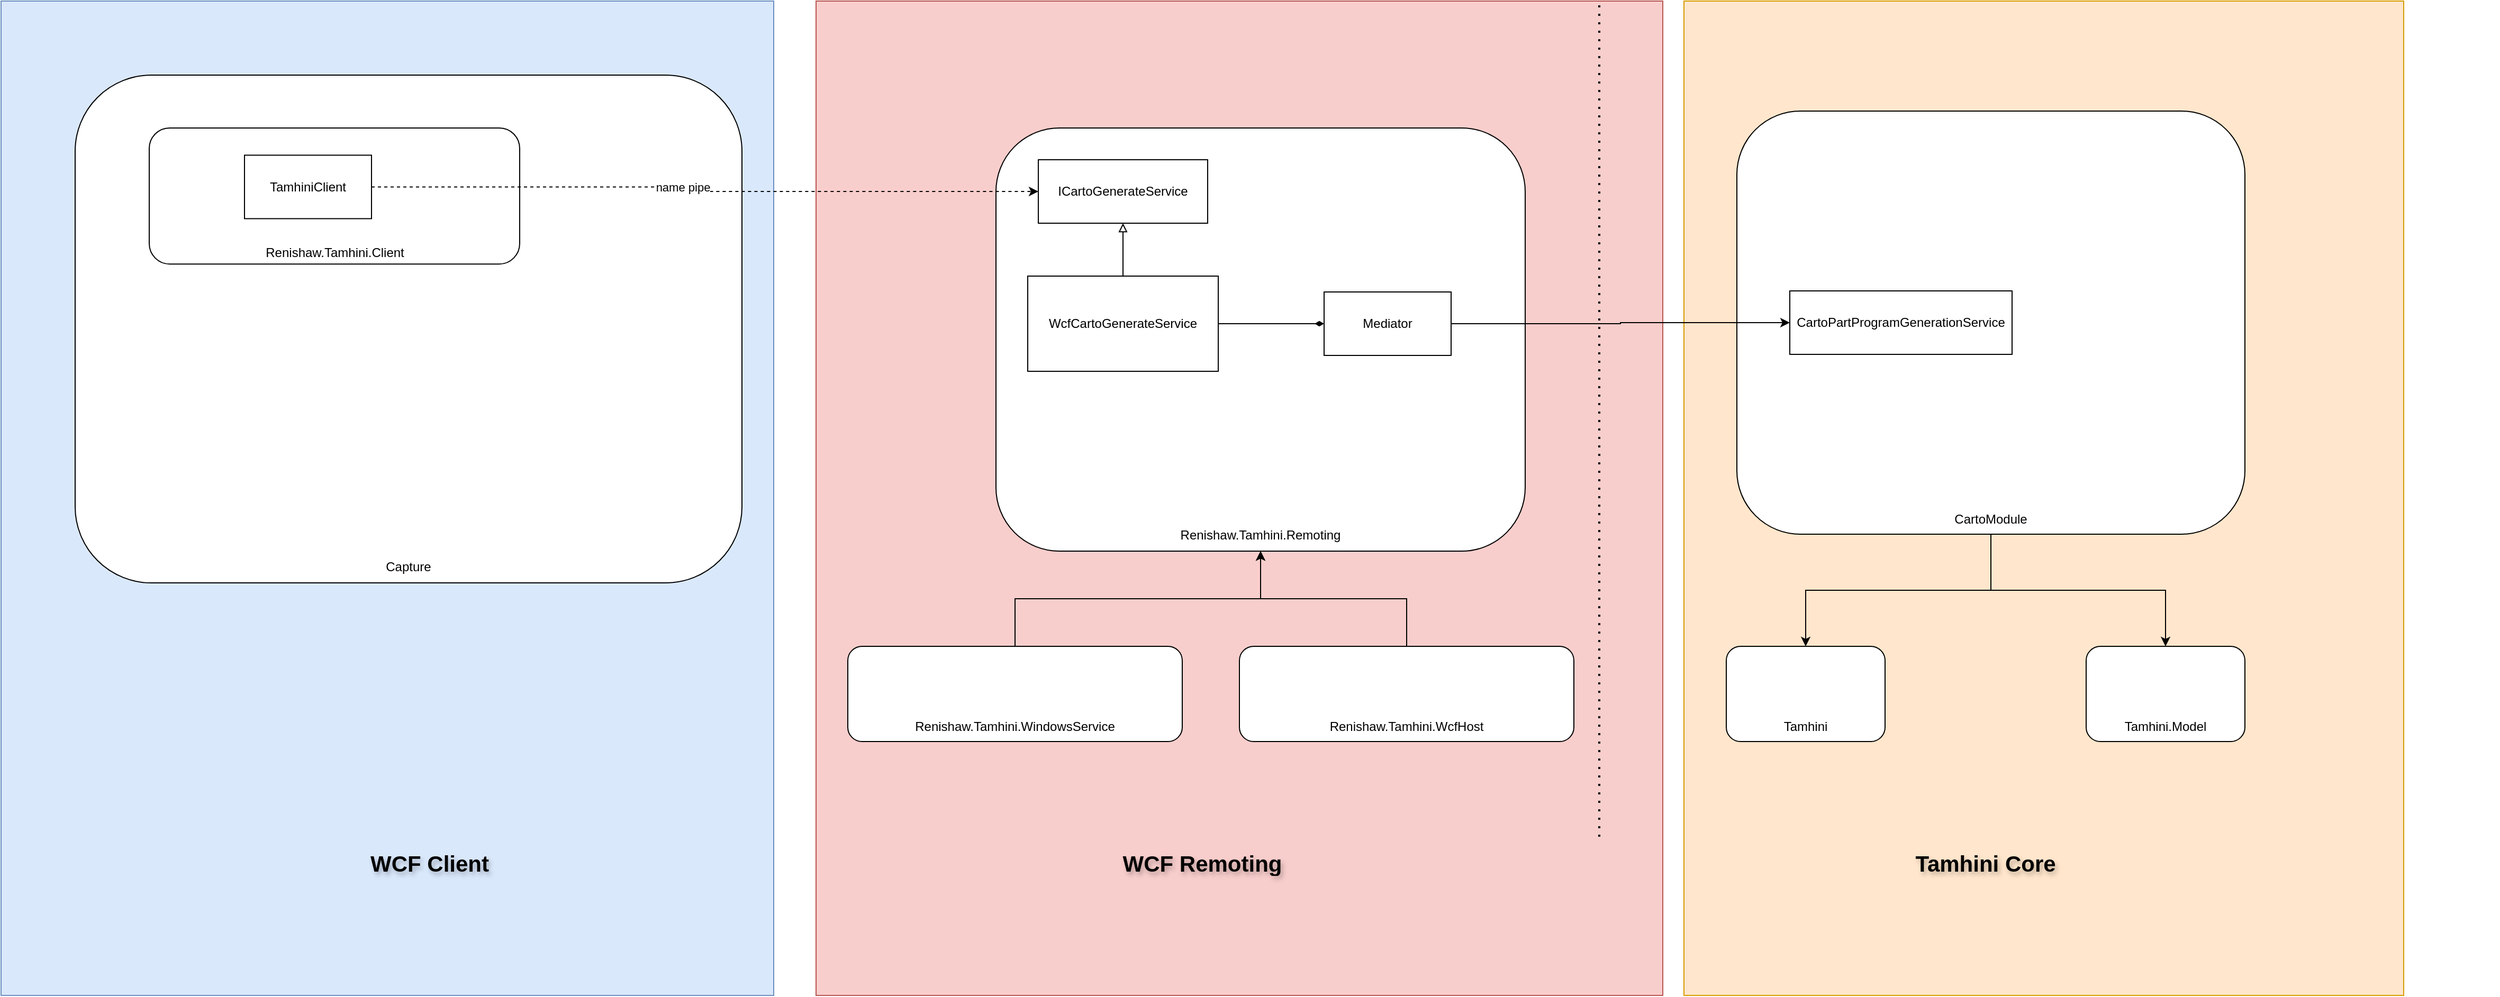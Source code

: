 <mxfile version="27.0.6" pages="2">
  <diagram name="Present" id="X24muQDXPBGgwRox7sY_">
    <mxGraphModel dx="3537" dy="1420" grid="1" gridSize="10" guides="1" tooltips="1" connect="1" arrows="1" fold="1" page="1" pageScale="1" pageWidth="827" pageHeight="1169" math="0" shadow="0">
      <root>
        <mxCell id="0" />
        <mxCell id="1" parent="0" />
        <mxCell id="FwRfaY4ndfHbOarDGWE8-5" value="" style="rounded=0;whiteSpace=wrap;html=1;fillColor=#dae8fc;strokeColor=#6c8ebf;" vertex="1" parent="1">
          <mxGeometry x="-680" y="70" width="730" height="940" as="geometry" />
        </mxCell>
        <mxCell id="FwRfaY4ndfHbOarDGWE8-2" value="" style="rounded=1;whiteSpace=wrap;html=1;" vertex="1" parent="1">
          <mxGeometry x="-610" y="140" width="630" height="480" as="geometry" />
        </mxCell>
        <mxCell id="QVRAEZY0bx30yB37R2La-6" value="" style="group" vertex="1" connectable="0" parent="1">
          <mxGeometry x="260" y="190" width="630" height="820" as="geometry" />
        </mxCell>
        <mxCell id="FwRfaY4ndfHbOarDGWE8-6" value="" style="rounded=0;whiteSpace=wrap;html=1;fillColor=#f8cecc;strokeColor=#b85450;" vertex="1" parent="QVRAEZY0bx30yB37R2La-6">
          <mxGeometry x="-170" y="-120" width="800" height="940" as="geometry" />
        </mxCell>
        <mxCell id="QVRAEZY0bx30yB37R2La-1" value="" style="rounded=1;whiteSpace=wrap;html=1;" vertex="1" parent="QVRAEZY0bx30yB37R2La-6">
          <mxGeometry width="500" height="400" as="geometry" />
        </mxCell>
        <mxCell id="QVRAEZY0bx30yB37R2La-4" value="Renishaw.Tamhini.Remoting" style="text;html=1;align=center;verticalAlign=middle;whiteSpace=wrap;rounded=0;" vertex="1" parent="QVRAEZY0bx30yB37R2La-6">
          <mxGeometry x="220" y="370" width="60" height="30" as="geometry" />
        </mxCell>
        <mxCell id="QVRAEZY0bx30yB37R2La-5" value="ICartoGenerateService" style="rounded=0;whiteSpace=wrap;html=1;" vertex="1" parent="QVRAEZY0bx30yB37R2La-6">
          <mxGeometry x="40" y="30" width="160" height="60" as="geometry" />
        </mxCell>
        <mxCell id="QVRAEZY0bx30yB37R2La-8" style="edgeStyle=orthogonalEdgeStyle;rounded=0;orthogonalLoop=1;jettySize=auto;html=1;endArrow=block;endFill=0;" edge="1" parent="QVRAEZY0bx30yB37R2La-6" source="QVRAEZY0bx30yB37R2La-7" target="QVRAEZY0bx30yB37R2La-5">
          <mxGeometry relative="1" as="geometry" />
        </mxCell>
        <mxCell id="QVRAEZY0bx30yB37R2La-10" style="edgeStyle=orthogonalEdgeStyle;rounded=0;orthogonalLoop=1;jettySize=auto;html=1;endArrow=diamondThin;endFill=1;" edge="1" parent="QVRAEZY0bx30yB37R2La-6" source="QVRAEZY0bx30yB37R2La-7" target="QVRAEZY0bx30yB37R2La-9">
          <mxGeometry relative="1" as="geometry" />
        </mxCell>
        <mxCell id="QVRAEZY0bx30yB37R2La-7" value="WcfCartoGenerateService" style="rounded=0;whiteSpace=wrap;html=1;" vertex="1" parent="QVRAEZY0bx30yB37R2La-6">
          <mxGeometry x="30" y="140" width="180" height="90" as="geometry" />
        </mxCell>
        <mxCell id="QVRAEZY0bx30yB37R2La-9" value="Mediator" style="rounded=0;whiteSpace=wrap;html=1;" vertex="1" parent="QVRAEZY0bx30yB37R2La-6">
          <mxGeometry x="310" y="155" width="120" height="60" as="geometry" />
        </mxCell>
        <mxCell id="QVRAEZY0bx30yB37R2La-13" value="" style="group;" vertex="1" connectable="0" parent="1">
          <mxGeometry x="960" y="174" width="720" height="836" as="geometry" />
        </mxCell>
        <mxCell id="FwRfaY4ndfHbOarDGWE8-7" value="" style="rounded=0;whiteSpace=wrap;html=1;fillColor=#ffe6cc;strokeColor=#d79b00;" vertex="1" parent="QVRAEZY0bx30yB37R2La-13">
          <mxGeometry x="-50" y="-104" width="680" height="940" as="geometry" />
        </mxCell>
        <mxCell id="QVRAEZY0bx30yB37R2La-11" value="" style="rounded=1;whiteSpace=wrap;html=1;" vertex="1" parent="QVRAEZY0bx30yB37R2La-13">
          <mxGeometry width="480" height="400" as="geometry" />
        </mxCell>
        <mxCell id="QVRAEZY0bx30yB37R2La-12" value="CartoModule" style="text;html=1;align=center;verticalAlign=middle;whiteSpace=wrap;rounded=0;" vertex="1" parent="QVRAEZY0bx30yB37R2La-13">
          <mxGeometry x="210" y="371" width="60" height="30" as="geometry" />
        </mxCell>
        <mxCell id="QVRAEZY0bx30yB37R2La-14" value="CartoPartProgramGenerationService" style="rounded=0;whiteSpace=wrap;html=1;" vertex="1" parent="QVRAEZY0bx30yB37R2La-13">
          <mxGeometry x="50" y="170" width="210" height="60" as="geometry" />
        </mxCell>
        <mxCell id="QVRAEZY0bx30yB37R2La-17" value="" style="group" vertex="1" connectable="0" parent="1">
          <mxGeometry x="950" y="680" width="150" height="91" as="geometry" />
        </mxCell>
        <mxCell id="QVRAEZY0bx30yB37R2La-15" value="" style="rounded=1;whiteSpace=wrap;html=1;" vertex="1" parent="QVRAEZY0bx30yB37R2La-17">
          <mxGeometry width="150" height="90" as="geometry" />
        </mxCell>
        <mxCell id="QVRAEZY0bx30yB37R2La-16" value="Tamhini" style="text;html=1;align=center;verticalAlign=middle;whiteSpace=wrap;rounded=0;" vertex="1" parent="QVRAEZY0bx30yB37R2La-17">
          <mxGeometry x="45" y="61" width="60" height="30" as="geometry" />
        </mxCell>
        <mxCell id="QVRAEZY0bx30yB37R2La-18" value="" style="group" vertex="1" connectable="0" parent="1">
          <mxGeometry x="1290" y="680" width="150" height="91" as="geometry" />
        </mxCell>
        <mxCell id="QVRAEZY0bx30yB37R2La-19" value="" style="rounded=1;whiteSpace=wrap;html=1;" vertex="1" parent="QVRAEZY0bx30yB37R2La-18">
          <mxGeometry width="150" height="90" as="geometry" />
        </mxCell>
        <mxCell id="QVRAEZY0bx30yB37R2La-20" value="Tamhini.Model" style="text;html=1;align=center;verticalAlign=middle;whiteSpace=wrap;rounded=0;" vertex="1" parent="QVRAEZY0bx30yB37R2La-18">
          <mxGeometry x="45" y="61" width="60" height="30" as="geometry" />
        </mxCell>
        <mxCell id="QVRAEZY0bx30yB37R2La-21" style="edgeStyle=orthogonalEdgeStyle;rounded=0;orthogonalLoop=1;jettySize=auto;html=1;" edge="1" parent="1" source="QVRAEZY0bx30yB37R2La-11" target="QVRAEZY0bx30yB37R2La-15">
          <mxGeometry relative="1" as="geometry" />
        </mxCell>
        <mxCell id="QVRAEZY0bx30yB37R2La-22" style="edgeStyle=orthogonalEdgeStyle;rounded=0;orthogonalLoop=1;jettySize=auto;html=1;" edge="1" parent="1" source="QVRAEZY0bx30yB37R2La-11" target="QVRAEZY0bx30yB37R2La-19">
          <mxGeometry relative="1" as="geometry" />
        </mxCell>
        <mxCell id="QVRAEZY0bx30yB37R2La-24" value="" style="group" vertex="1" connectable="0" parent="1">
          <mxGeometry x="490" y="680" width="316" height="91" as="geometry" />
        </mxCell>
        <mxCell id="QVRAEZY0bx30yB37R2La-25" value="" style="rounded=1;whiteSpace=wrap;html=1;" vertex="1" parent="QVRAEZY0bx30yB37R2La-24">
          <mxGeometry width="316.0" height="90" as="geometry" />
        </mxCell>
        <mxCell id="QVRAEZY0bx30yB37R2La-26" value="Renishaw.Tamhini.WcfHost" style="text;html=1;align=center;verticalAlign=middle;whiteSpace=wrap;rounded=0;" vertex="1" parent="QVRAEZY0bx30yB37R2La-24">
          <mxGeometry x="94.8" y="61" width="126.4" height="30" as="geometry" />
        </mxCell>
        <mxCell id="QVRAEZY0bx30yB37R2La-30" value="" style="group" vertex="1" connectable="0" parent="1">
          <mxGeometry x="120" y="680" width="316" height="91" as="geometry" />
        </mxCell>
        <mxCell id="QVRAEZY0bx30yB37R2La-31" value="" style="rounded=1;whiteSpace=wrap;html=1;" vertex="1" parent="QVRAEZY0bx30yB37R2La-30">
          <mxGeometry width="316.0" height="90" as="geometry" />
        </mxCell>
        <mxCell id="QVRAEZY0bx30yB37R2La-32" value="Renishaw.Tamhini.WindowsService" style="text;html=1;align=center;verticalAlign=middle;whiteSpace=wrap;rounded=0;" vertex="1" parent="QVRAEZY0bx30yB37R2La-30">
          <mxGeometry x="94.8" y="61" width="126.4" height="30" as="geometry" />
        </mxCell>
        <mxCell id="QVRAEZY0bx30yB37R2La-38" style="edgeStyle=orthogonalEdgeStyle;rounded=0;orthogonalLoop=1;jettySize=auto;html=1;" edge="1" parent="1" source="QVRAEZY0bx30yB37R2La-25" target="QVRAEZY0bx30yB37R2La-1">
          <mxGeometry relative="1" as="geometry" />
        </mxCell>
        <mxCell id="QVRAEZY0bx30yB37R2La-39" style="edgeStyle=orthogonalEdgeStyle;rounded=0;orthogonalLoop=1;jettySize=auto;html=1;" edge="1" parent="1" source="QVRAEZY0bx30yB37R2La-31" target="QVRAEZY0bx30yB37R2La-1">
          <mxGeometry relative="1" as="geometry" />
        </mxCell>
        <mxCell id="QVRAEZY0bx30yB37R2La-40" style="edgeStyle=orthogonalEdgeStyle;rounded=0;orthogonalLoop=1;jettySize=auto;html=1;" edge="1" parent="1" source="QVRAEZY0bx30yB37R2La-9" target="QVRAEZY0bx30yB37R2La-14">
          <mxGeometry relative="1" as="geometry" />
        </mxCell>
        <mxCell id="QVRAEZY0bx30yB37R2La-41" value="" style="endArrow=none;dashed=1;html=1;dashPattern=1 3;strokeWidth=2;rounded=0;" edge="1" parent="1">
          <mxGeometry width="50" height="50" relative="1" as="geometry">
            <mxPoint x="830" y="860" as="sourcePoint" />
            <mxPoint x="830" y="70" as="targetPoint" />
          </mxGeometry>
        </mxCell>
        <mxCell id="QVRAEZY0bx30yB37R2La-42" value="WCF Remoting" style="text;html=1;align=center;verticalAlign=middle;whiteSpace=wrap;rounded=0;fontSize=21;fontStyle=1;textShadow=1;" vertex="1" parent="1">
          <mxGeometry x="360" y="870" width="190" height="30" as="geometry" />
        </mxCell>
        <mxCell id="QVRAEZY0bx30yB37R2La-43" value="Tamhini Core" style="text;html=1;align=center;verticalAlign=middle;whiteSpace=wrap;rounded=0;fontSize=21;fontStyle=1;textShadow=1;" vertex="1" parent="1">
          <mxGeometry x="1100" y="870" width="190" height="30" as="geometry" />
        </mxCell>
        <mxCell id="5WSz_EhqKJe0COYXF09Y-3" value="" style="group" vertex="1" connectable="0" parent="1">
          <mxGeometry x="-540" y="190" width="350" height="150" as="geometry" />
        </mxCell>
        <mxCell id="5WSz_EhqKJe0COYXF09Y-1" value="" style="rounded=1;whiteSpace=wrap;html=1;" vertex="1" parent="5WSz_EhqKJe0COYXF09Y-3">
          <mxGeometry width="350" height="128.571" as="geometry" />
        </mxCell>
        <mxCell id="5WSz_EhqKJe0COYXF09Y-2" value="Renishaw.Tamhini.Client" style="text;html=1;align=center;verticalAlign=middle;whiteSpace=wrap;rounded=0;" vertex="1" parent="5WSz_EhqKJe0COYXF09Y-3">
          <mxGeometry x="116.667" y="85.714" width="116.667" height="64.286" as="geometry" />
        </mxCell>
        <mxCell id="5WSz_EhqKJe0COYXF09Y-4" value="TamhiniClient" style="rounded=0;whiteSpace=wrap;html=1;" vertex="1" parent="5WSz_EhqKJe0COYXF09Y-3">
          <mxGeometry x="90" y="25.71" width="120" height="60" as="geometry" />
        </mxCell>
        <mxCell id="5WSz_EhqKJe0COYXF09Y-5" style="edgeStyle=orthogonalEdgeStyle;rounded=0;orthogonalLoop=1;jettySize=auto;html=1;dashed=1;" edge="1" parent="1" source="5WSz_EhqKJe0COYXF09Y-4" target="QVRAEZY0bx30yB37R2La-5">
          <mxGeometry relative="1" as="geometry" />
        </mxCell>
        <mxCell id="5WSz_EhqKJe0COYXF09Y-6" value="name pipe" style="edgeLabel;html=1;align=center;verticalAlign=middle;resizable=0;points=[];" vertex="1" connectable="0" parent="5WSz_EhqKJe0COYXF09Y-5">
          <mxGeometry x="-0.074" relative="1" as="geometry">
            <mxPoint as="offset" />
          </mxGeometry>
        </mxCell>
        <mxCell id="FwRfaY4ndfHbOarDGWE8-3" value="Capture" style="text;html=1;align=center;verticalAlign=middle;whiteSpace=wrap;rounded=0;" vertex="1" parent="1">
          <mxGeometry x="-325" y="590" width="60" height="30" as="geometry" />
        </mxCell>
        <mxCell id="FwRfaY4ndfHbOarDGWE8-4" value="WCF Client" style="text;html=1;align=center;verticalAlign=middle;whiteSpace=wrap;rounded=0;fontSize=21;fontStyle=1;textShadow=1;" vertex="1" parent="1">
          <mxGeometry x="-370" y="870" width="190" height="30" as="geometry" />
        </mxCell>
      </root>
    </mxGraphModel>
  </diagram>
  <diagram name="Using GRPC" id="Qw1p6Ut7Nb5soDBmm6IM">
    <mxGraphModel dx="2554" dy="947" grid="1" gridSize="10" guides="1" tooltips="1" connect="1" arrows="1" fold="1" page="1" pageScale="1" pageWidth="827" pageHeight="1169" math="0" shadow="0">
      <root>
        <mxCell id="xQXiiT9wTex-xq3PUTPa-0" />
        <mxCell id="xQXiiT9wTex-xq3PUTPa-1" parent="xQXiiT9wTex-xq3PUTPa-0" />
        <mxCell id="AT4lGBwyNgy_W59z4-QH-20" value="" style="rounded=0;whiteSpace=wrap;html=1;fillColor=#f5f5f5;fontColor=#333333;strokeColor=#666666;" vertex="1" parent="xQXiiT9wTex-xq3PUTPa-1">
          <mxGeometry x="-220" y="20" width="380" height="900" as="geometry" />
        </mxCell>
        <mxCell id="AT4lGBwyNgy_W59z4-QH-19" value="" style="rounded=0;whiteSpace=wrap;html=1;fillColor=#ffe6cc;strokeColor=#d79b00;" vertex="1" parent="xQXiiT9wTex-xq3PUTPa-1">
          <mxGeometry x="875" y="20" width="665" height="910" as="geometry" />
        </mxCell>
        <mxCell id="AT4lGBwyNgy_W59z4-QH-18" value="" style="rounded=0;whiteSpace=wrap;html=1;fillColor=#fff2cc;strokeColor=#d6b656;" vertex="1" parent="xQXiiT9wTex-xq3PUTPa-1">
          <mxGeometry x="200" y="20" width="600" height="900" as="geometry" />
        </mxCell>
        <mxCell id="AT4lGBwyNgy_W59z4-QH-17" value="" style="rounded=0;whiteSpace=wrap;html=1;fillColor=#dae8fc;strokeColor=#6c8ebf;" vertex="1" parent="xQXiiT9wTex-xq3PUTPa-1">
          <mxGeometry x="-810" y="20" width="550" height="890" as="geometry" />
        </mxCell>
        <mxCell id="xQXiiT9wTex-xq3PUTPa-2" value="" style="group" vertex="1" connectable="0" parent="xQXiiT9wTex-xq3PUTPa-1">
          <mxGeometry x="260" y="190" width="500" height="400" as="geometry" />
        </mxCell>
        <mxCell id="xQXiiT9wTex-xq3PUTPa-3" value="" style="rounded=1;whiteSpace=wrap;html=1;" vertex="1" parent="xQXiiT9wTex-xq3PUTPa-2">
          <mxGeometry width="500" height="400" as="geometry" />
        </mxCell>
        <mxCell id="xQXiiT9wTex-xq3PUTPa-4" value="gRPC Server" style="text;html=1;align=center;verticalAlign=middle;whiteSpace=wrap;rounded=0;" vertex="1" parent="xQXiiT9wTex-xq3PUTPa-2">
          <mxGeometry x="220" y="370" width="90" height="30" as="geometry" />
        </mxCell>
        <mxCell id="xQXiiT9wTex-xq3PUTPa-7" style="edgeStyle=orthogonalEdgeStyle;rounded=0;orthogonalLoop=1;jettySize=auto;html=1;endArrow=diamondThin;endFill=1;" edge="1" parent="xQXiiT9wTex-xq3PUTPa-2" source="xQXiiT9wTex-xq3PUTPa-8" target="xQXiiT9wTex-xq3PUTPa-9">
          <mxGeometry relative="1" as="geometry" />
        </mxCell>
        <mxCell id="xQXiiT9wTex-xq3PUTPa-8" value="ServerCartoGenerateService" style="rounded=0;whiteSpace=wrap;html=1;" vertex="1" parent="xQXiiT9wTex-xq3PUTPa-2">
          <mxGeometry x="30" y="140" width="180" height="90" as="geometry" />
        </mxCell>
        <mxCell id="xQXiiT9wTex-xq3PUTPa-9" value="Mediator" style="rounded=0;whiteSpace=wrap;html=1;" vertex="1" parent="xQXiiT9wTex-xq3PUTPa-2">
          <mxGeometry x="310" y="155" width="120" height="60" as="geometry" />
        </mxCell>
        <mxCell id="xQXiiT9wTex-xq3PUTPa-10" value="" style="group" vertex="1" connectable="0" parent="xQXiiT9wTex-xq3PUTPa-1">
          <mxGeometry x="960" y="174" width="480" height="401" as="geometry" />
        </mxCell>
        <mxCell id="xQXiiT9wTex-xq3PUTPa-11" value="" style="rounded=1;whiteSpace=wrap;html=1;" vertex="1" parent="xQXiiT9wTex-xq3PUTPa-10">
          <mxGeometry width="480" height="400" as="geometry" />
        </mxCell>
        <mxCell id="xQXiiT9wTex-xq3PUTPa-12" value="CartoModule" style="text;html=1;align=center;verticalAlign=middle;whiteSpace=wrap;rounded=0;" vertex="1" parent="xQXiiT9wTex-xq3PUTPa-10">
          <mxGeometry x="210" y="371" width="60" height="30" as="geometry" />
        </mxCell>
        <mxCell id="xQXiiT9wTex-xq3PUTPa-13" value="CartoPartProgramGenerationService" style="rounded=0;whiteSpace=wrap;html=1;" vertex="1" parent="xQXiiT9wTex-xq3PUTPa-10">
          <mxGeometry x="50" y="170" width="210" height="60" as="geometry" />
        </mxCell>
        <mxCell id="xQXiiT9wTex-xq3PUTPa-14" value="" style="group" vertex="1" connectable="0" parent="xQXiiT9wTex-xq3PUTPa-1">
          <mxGeometry x="950" y="680" width="150" height="91" as="geometry" />
        </mxCell>
        <mxCell id="xQXiiT9wTex-xq3PUTPa-15" value="" style="rounded=1;whiteSpace=wrap;html=1;" vertex="1" parent="xQXiiT9wTex-xq3PUTPa-14">
          <mxGeometry width="150" height="90" as="geometry" />
        </mxCell>
        <mxCell id="xQXiiT9wTex-xq3PUTPa-16" value="Tamhini" style="text;html=1;align=center;verticalAlign=middle;whiteSpace=wrap;rounded=0;" vertex="1" parent="xQXiiT9wTex-xq3PUTPa-14">
          <mxGeometry x="45" y="61" width="60" height="30" as="geometry" />
        </mxCell>
        <mxCell id="xQXiiT9wTex-xq3PUTPa-17" value="" style="group" vertex="1" connectable="0" parent="xQXiiT9wTex-xq3PUTPa-1">
          <mxGeometry x="1290" y="680" width="150" height="91" as="geometry" />
        </mxCell>
        <mxCell id="xQXiiT9wTex-xq3PUTPa-18" value="" style="rounded=1;whiteSpace=wrap;html=1;" vertex="1" parent="xQXiiT9wTex-xq3PUTPa-17">
          <mxGeometry width="150" height="90" as="geometry" />
        </mxCell>
        <mxCell id="xQXiiT9wTex-xq3PUTPa-19" value="Tamhini.Model" style="text;html=1;align=center;verticalAlign=middle;whiteSpace=wrap;rounded=0;" vertex="1" parent="xQXiiT9wTex-xq3PUTPa-17">
          <mxGeometry x="45" y="61" width="60" height="30" as="geometry" />
        </mxCell>
        <mxCell id="xQXiiT9wTex-xq3PUTPa-20" style="edgeStyle=orthogonalEdgeStyle;rounded=0;orthogonalLoop=1;jettySize=auto;html=1;" edge="1" parent="xQXiiT9wTex-xq3PUTPa-1" source="xQXiiT9wTex-xq3PUTPa-11" target="xQXiiT9wTex-xq3PUTPa-15">
          <mxGeometry relative="1" as="geometry" />
        </mxCell>
        <mxCell id="xQXiiT9wTex-xq3PUTPa-21" style="edgeStyle=orthogonalEdgeStyle;rounded=0;orthogonalLoop=1;jettySize=auto;html=1;" edge="1" parent="xQXiiT9wTex-xq3PUTPa-1" source="xQXiiT9wTex-xq3PUTPa-11" target="xQXiiT9wTex-xq3PUTPa-18">
          <mxGeometry relative="1" as="geometry" />
        </mxCell>
        <mxCell id="xQXiiT9wTex-xq3PUTPa-30" style="edgeStyle=orthogonalEdgeStyle;rounded=0;orthogonalLoop=1;jettySize=auto;html=1;" edge="1" parent="xQXiiT9wTex-xq3PUTPa-1" source="xQXiiT9wTex-xq3PUTPa-9" target="xQXiiT9wTex-xq3PUTPa-13">
          <mxGeometry relative="1" as="geometry" />
        </mxCell>
        <mxCell id="xQXiiT9wTex-xq3PUTPa-31" value="" style="endArrow=none;dashed=1;html=1;dashPattern=1 3;strokeWidth=2;rounded=0;" edge="1" parent="xQXiiT9wTex-xq3PUTPa-1">
          <mxGeometry width="50" height="50" relative="1" as="geometry">
            <mxPoint x="830" y="860" as="sourcePoint" />
            <mxPoint x="830" y="70" as="targetPoint" />
          </mxGeometry>
        </mxCell>
        <mxCell id="xQXiiT9wTex-xq3PUTPa-32" value="GRPC Server" style="text;html=1;align=center;verticalAlign=middle;whiteSpace=wrap;rounded=0;fontSize=21;fontStyle=1;textShadow=1;" vertex="1" parent="xQXiiT9wTex-xq3PUTPa-1">
          <mxGeometry x="405" y="820" width="190" height="30" as="geometry" />
        </mxCell>
        <mxCell id="xQXiiT9wTex-xq3PUTPa-33" value="Tamhini Core" style="text;html=1;align=center;verticalAlign=middle;whiteSpace=wrap;rounded=0;fontSize=21;fontStyle=1;textShadow=1;" vertex="1" parent="xQXiiT9wTex-xq3PUTPa-1">
          <mxGeometry x="1090" y="840" width="190" height="30" as="geometry" />
        </mxCell>
        <mxCell id="AT4lGBwyNgy_W59z4-QH-2" value="" style="group" vertex="1" connectable="0" parent="xQXiiT9wTex-xq3PUTPa-1">
          <mxGeometry x="-170" y="80" width="290" height="160" as="geometry" />
        </mxCell>
        <mxCell id="AT4lGBwyNgy_W59z4-QH-0" value="" style="rounded=1;whiteSpace=wrap;html=1;" vertex="1" parent="AT4lGBwyNgy_W59z4-QH-2">
          <mxGeometry width="290" height="160" as="geometry" />
        </mxCell>
        <mxCell id="AT4lGBwyNgy_W59z4-QH-1" value="Tamhini Contracts" style="text;html=1;align=center;verticalAlign=middle;whiteSpace=wrap;rounded=0;" vertex="1" parent="AT4lGBwyNgy_W59z4-QH-2">
          <mxGeometry x="87.5" y="130" width="115" height="30" as="geometry" />
        </mxCell>
        <mxCell id="AT4lGBwyNgy_W59z4-QH-3" value="CartoGenerateService.proto" style="rounded=0;whiteSpace=wrap;html=1;" vertex="1" parent="xQXiiT9wTex-xq3PUTPa-1">
          <mxGeometry x="-120" y="130" width="160" height="60" as="geometry" />
        </mxCell>
        <mxCell id="AT4lGBwyNgy_W59z4-QH-4" style="edgeStyle=orthogonalEdgeStyle;rounded=0;orthogonalLoop=1;jettySize=auto;html=1;endArrow=block;endFill=0;" edge="1" parent="xQXiiT9wTex-xq3PUTPa-1" source="xQXiiT9wTex-xq3PUTPa-8" target="AT4lGBwyNgy_W59z4-QH-3">
          <mxGeometry relative="1" as="geometry" />
        </mxCell>
        <mxCell id="AT4lGBwyNgy_W59z4-QH-5" value="server only implementation" style="edgeLabel;html=1;align=center;verticalAlign=middle;resizable=0;points=[];" vertex="1" connectable="0" parent="AT4lGBwyNgy_W59z4-QH-4">
          <mxGeometry x="-0.322" y="5" relative="1" as="geometry">
            <mxPoint x="54" y="-5" as="offset" />
          </mxGeometry>
        </mxCell>
        <mxCell id="AT4lGBwyNgy_W59z4-QH-8" value="" style="group" vertex="1" connectable="0" parent="xQXiiT9wTex-xq3PUTPa-1">
          <mxGeometry x="-780" y="275" width="410" height="251" as="geometry" />
        </mxCell>
        <mxCell id="AT4lGBwyNgy_W59z4-QH-6" value="" style="rounded=1;whiteSpace=wrap;html=1;" vertex="1" parent="AT4lGBwyNgy_W59z4-QH-8">
          <mxGeometry x="15" y="-30" width="410" height="250" as="geometry" />
        </mxCell>
        <mxCell id="AT4lGBwyNgy_W59z4-QH-7" value="Capture" style="text;html=1;align=center;verticalAlign=middle;whiteSpace=wrap;rounded=0;" vertex="1" parent="AT4lGBwyNgy_W59z4-QH-8">
          <mxGeometry x="190" y="190" width="60" height="30" as="geometry" />
        </mxCell>
        <mxCell id="AT4lGBwyNgy_W59z4-QH-9" value="ClientCartoGenerateService" style="rounded=0;whiteSpace=wrap;html=1;" vertex="1" parent="AT4lGBwyNgy_W59z4-QH-8">
          <mxGeometry x="130" y="70" width="180" height="60" as="geometry" />
        </mxCell>
        <mxCell id="AT4lGBwyNgy_W59z4-QH-10" style="edgeStyle=orthogonalEdgeStyle;rounded=0;orthogonalLoop=1;jettySize=auto;html=1;endArrow=block;endFill=0;" edge="1" parent="xQXiiT9wTex-xq3PUTPa-1" source="AT4lGBwyNgy_W59z4-QH-9" target="AT4lGBwyNgy_W59z4-QH-3">
          <mxGeometry relative="1" as="geometry" />
        </mxCell>
        <mxCell id="AT4lGBwyNgy_W59z4-QH-11" value="client only implementation" style="edgeLabel;html=1;align=center;verticalAlign=middle;resizable=0;points=[];" vertex="1" connectable="0" parent="AT4lGBwyNgy_W59z4-QH-10">
          <mxGeometry x="-0.323" relative="1" as="geometry">
            <mxPoint as="offset" />
          </mxGeometry>
        </mxCell>
        <mxCell id="AT4lGBwyNgy_W59z4-QH-15" value="GRPC Client" style="text;html=1;align=center;verticalAlign=middle;whiteSpace=wrap;rounded=0;fontSize=21;fontStyle=1;textShadow=1;" vertex="1" parent="xQXiiT9wTex-xq3PUTPa-1">
          <mxGeometry x="-620" y="840" width="190" height="30" as="geometry" />
        </mxCell>
        <mxCell id="AT4lGBwyNgy_W59z4-QH-21" value="GRPC Contract" style="text;html=1;align=center;verticalAlign=middle;whiteSpace=wrap;rounded=0;fontSize=21;fontStyle=1;textShadow=1;" vertex="1" parent="xQXiiT9wTex-xq3PUTPa-1">
          <mxGeometry x="-125" y="840" width="190" height="30" as="geometry" />
        </mxCell>
      </root>
    </mxGraphModel>
  </diagram>
</mxfile>
